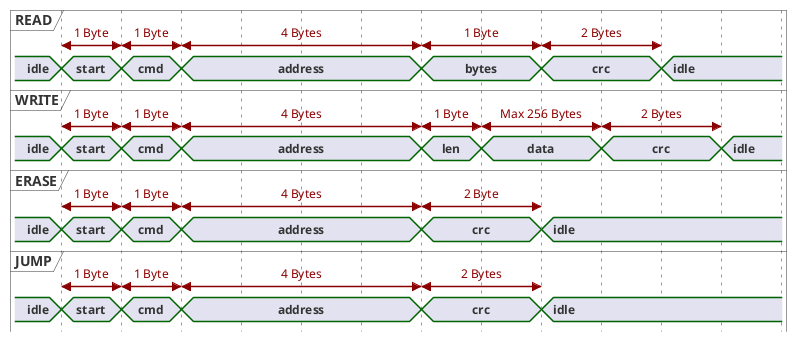 @startuml formdata

concise "READ" as CRLM
concise "WRITE" as CWLM
concise "ERASE" as CELM
concise "JUMP" as CJAM
scale 100 as 60 pixels
hide time-axis

CRLM is idle
CWLM is idle
CELM is idle
CJAM is idle

@CRLM
100 is start
+100 is cmd
+100 is address
+400 is bytes
+200 is crc
+200 is idle
@100 <-> @200 : 1 Byte
@200 <-> @300 : 1 Byte
@300 <-> @700 : 4 Bytes
@700 <-> @900 : 1 Byte
@900 <-> @1100 : 2 Bytes

@CWLM
100 is start
+100 is cmd
+100 is address
+400 is len
+100 is data
+200 is crc
+200 is idle
@100 <-> @200 : 1 Byte
@200 <-> @300 : 1 Byte
@300 <-> @700 : 4 Bytes
@700 <-> @800 : 1 Byte
@800 <-> @1000 : Max 256 Bytes
@1000 <-> @1200 : 2 Bytes

@CELM
100 is start
+100 is cmd
+100 is address
+400 is crc
+200 is idle
@100 <-> @200 : 1 Byte
@200 <-> @300 : 1 Byte
@300 <-> @700 : 4 Bytes
@700 <-> @900 : 2 Byte

@CJAM
100 is start
+100 is cmd
+100 is address
+400 is crc
+200 is idle
@100 <-> @200 : 1 Byte
@200 <-> @300 : 1 Byte
@300 <-> @700 : 4 Bytes
@700 <-> @900 : 2 Bytes

@enduml

